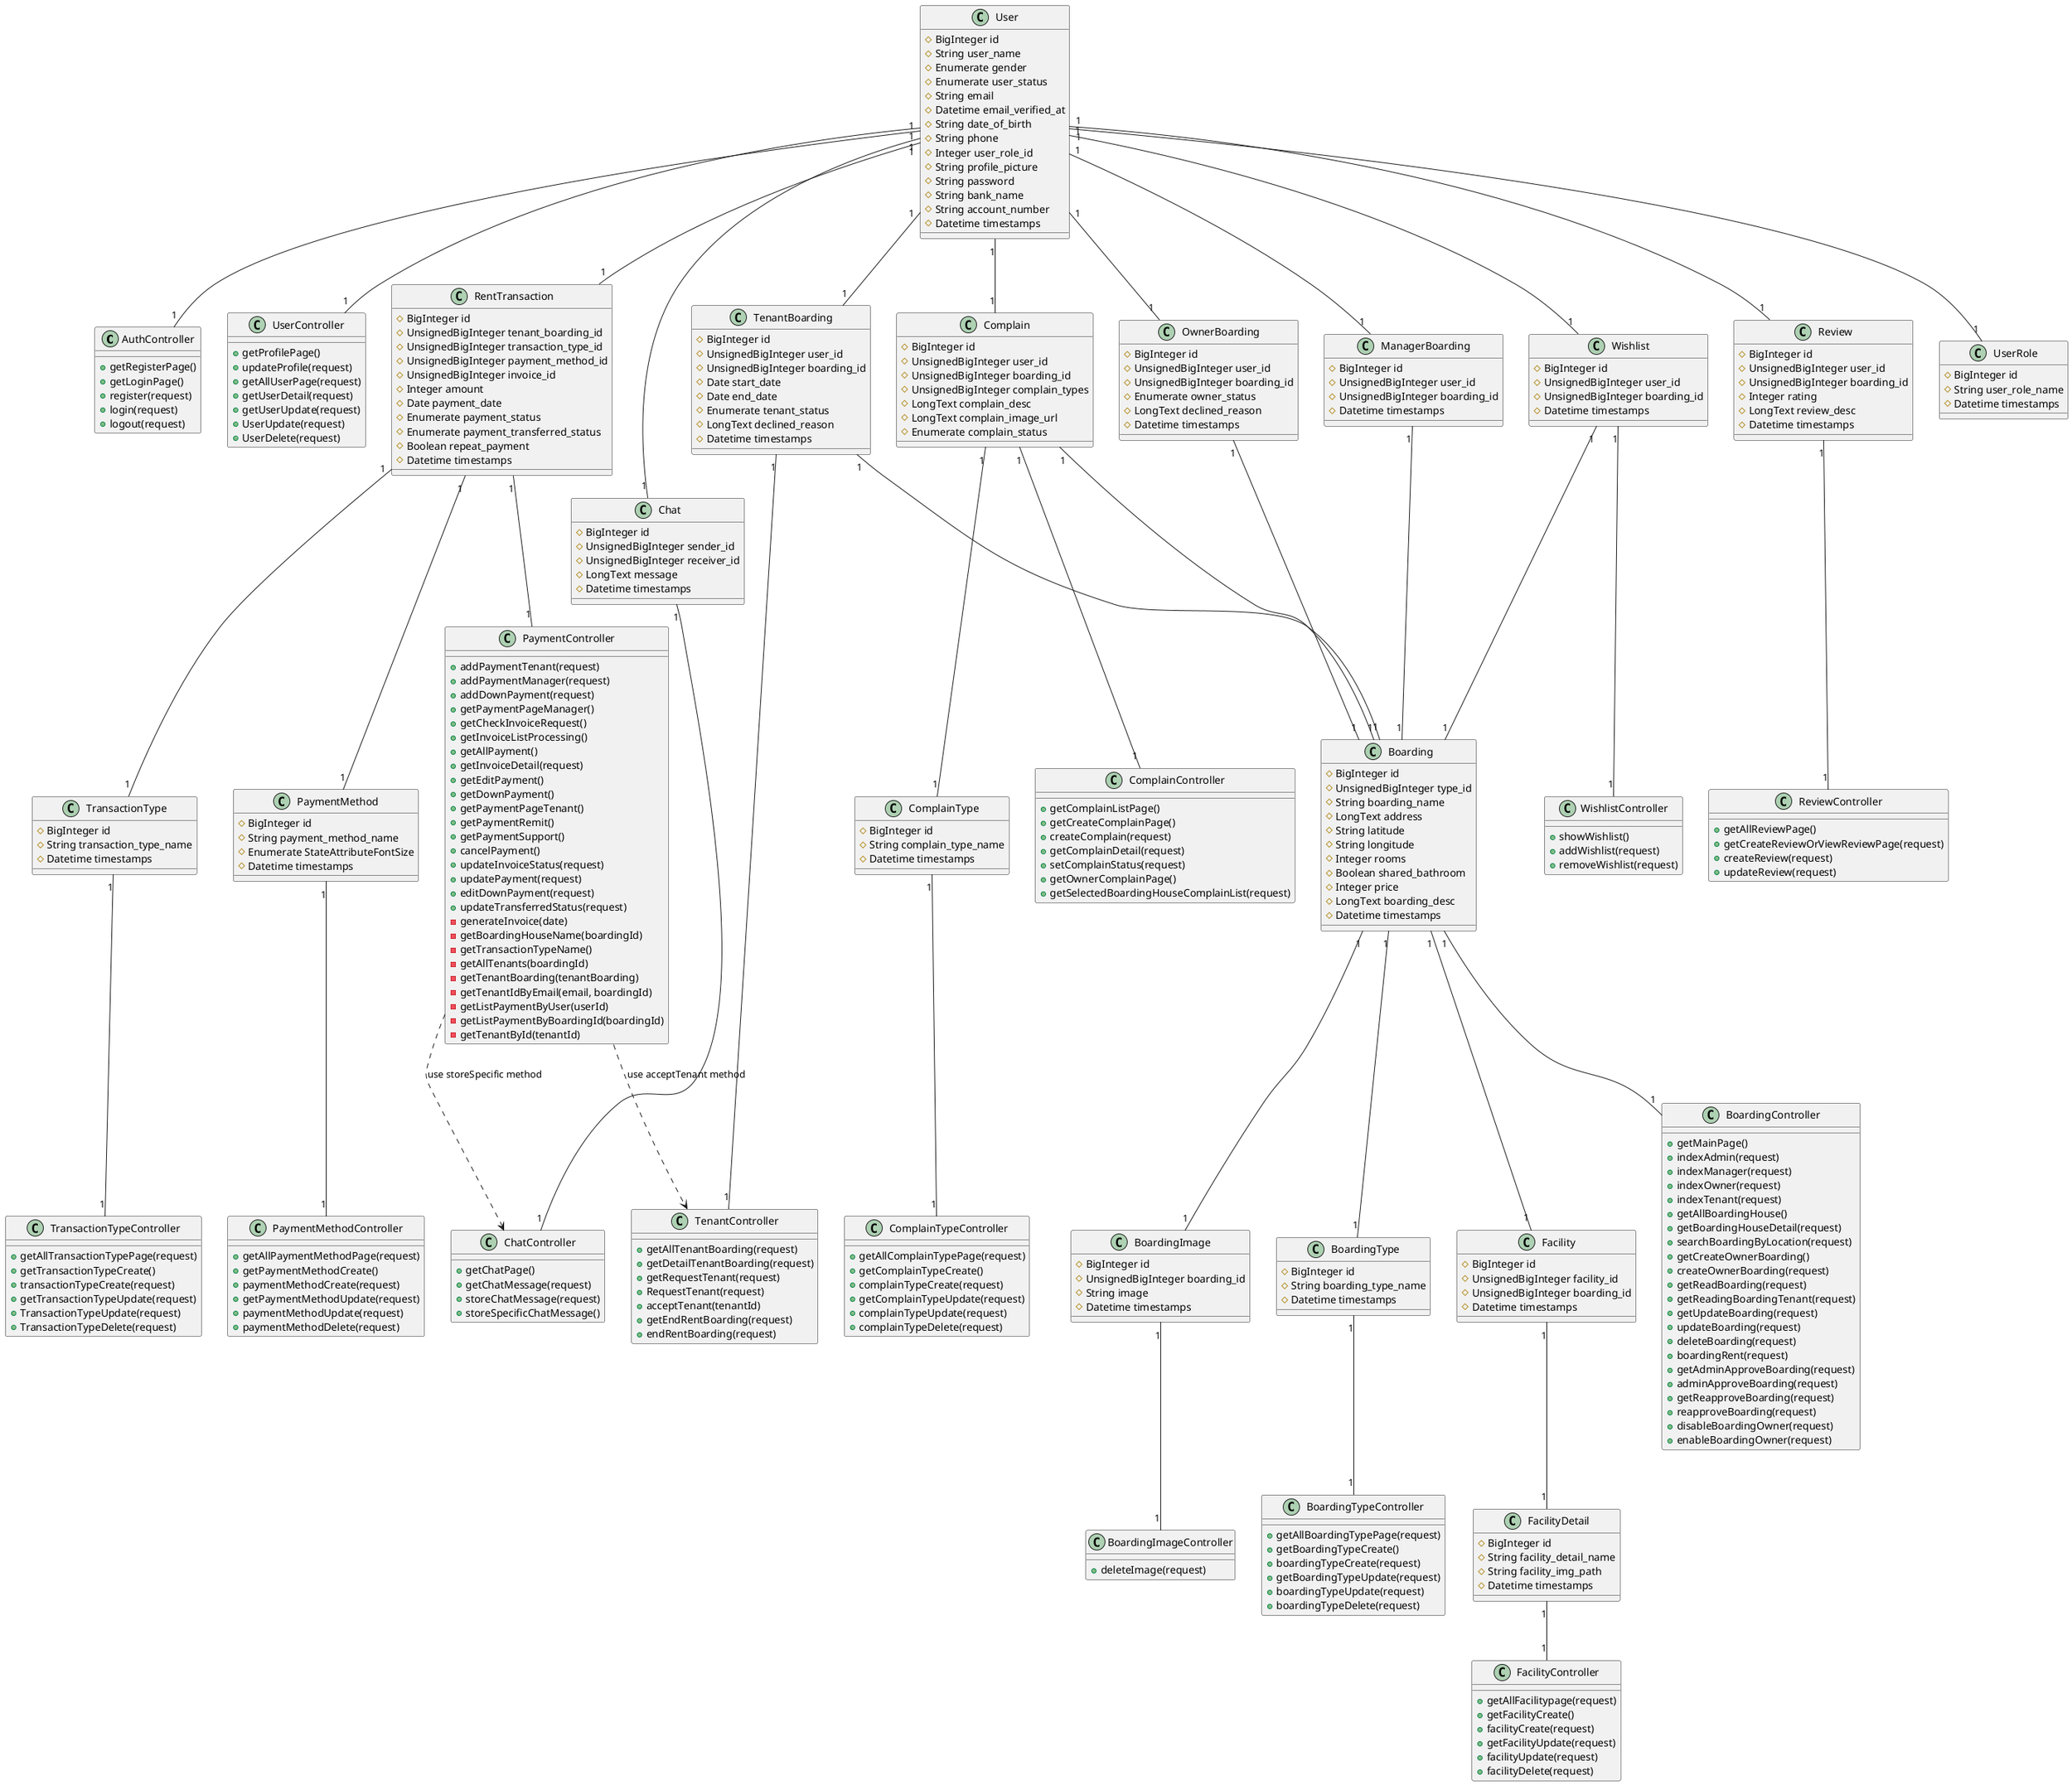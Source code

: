 @startuml
' Controller
class AuthController {
    +getRegisterPage()
    +getLoginPage()
    +register(request)
    +login(request)
    +logout(request)
}

class BoardingController {
    +getMainPage()
    +indexAdmin(request)
    +indexManager(request)
    +indexOwner(request)
    +indexTenant(request)
    +getAllBoardingHouse()
    +getBoardingHouseDetail(request)
    +searchBoardingByLocation(request)
    +getCreateOwnerBoarding()
    +createOwnerBoarding(request)
    +getReadBoarding(request)
    +getReadingBoardingTenant(request)
    +getUpdateBoarding(request)
    +updateBoarding(request)
    +deleteBoarding(request)
    +boardingRent(request)
    +getAdminApproveBoarding(request)
    +adminApproveBoarding(request)
    +getReapproveBoarding(request)
    +reapproveBoarding(request)
    +disableBoardingOwner(request)
    +enableBoardingOwner(request)
}

class BoardingImageController {
    +deleteImage(request)
}

class BoardingTypeController {
    +getAllBoardingTypePage(request)
    +getBoardingTypeCreate()
    +boardingTypeCreate(request)
    +getBoardingTypeUpdate(request)
    +boardingTypeUpdate(request)
    +boardingTypeDelete(request)
}

class ChatController {
    +getChatPage()
    +getChatMessage(request)
    +storeChatMessage(request)
    +storeSpecificChatMessage()
}

class ComplainController {
    +getComplainListPage()
    +getCreateComplainPage()
    +createComplain(request)
    +getComplainDetail(request)
    +setComplainStatus(request)
    +getOwnerComplainPage()
    +getSelectedBoardingHouseComplainList(request)
}

class ComplainTypeController {
    +getAllComplainTypePage(request)
    +getComplainTypeCreate()
    +complainTypeCreate(request)
    +getComplainTypeUpdate(request)
    +complainTypeUpdate(request)
    +complainTypeDelete(request)
}

class FacilityController {
    +getAllFacilitypage(request)
    +getFacilityCreate()
    +facilityCreate(request)
    +getFacilityUpdate(request)
    +facilityUpdate(request)
    +facilityDelete(request)
}
class PaymentController {
    +addPaymentTenant(request)
    +addPaymentManager(request)
    +addDownPayment(request)
    +getPaymentPageManager()
    +getCheckInvoiceRequest()
    +getInvoiceListProcessing()
    +getAllPayment()
    +getInvoiceDetail(request)
    +getEditPayment()
    +getDownPayment()
    +getPaymentPageTenant()
    +getPaymentRemit()
    +getPaymentSupport()
    +cancelPayment()
    +updateInvoiceStatus(request)
    +updatePayment(request)
    +editDownPayment(request)
    +updateTransferredStatus(request)
    -generateInvoice(date)
    -getBoardingHouseName(boardingId)
    -getTransactionTypeName()
    -getAllTenants(boardingId)
    -getTenantBoarding(tenantBoarding)
    -getTenantIdByEmail(email, boardingId)
    -getListPaymentByUser(userId)
    -getListPaymentByBoardingId(boardingId)
    -getTenantById(tenantId)
}

class PaymentMethodController {
    +getAllPaymentMethodPage(request)
    +getPaymentMethodCreate()
    +paymentMethodCreate(request)
    +getPaymentMethodUpdate(request)
    +paymentMethodUpdate(request)
    +paymentMethodDelete(request)
}

class ReviewController {
    +getAllReviewPage()
    +getCreateReviewOrViewReviewPage(request)
    +createReview(request)
    +updateReview(request)
}
class TenantController {
    +getAllTenantBoarding(request)
    +getDetailTenantBoarding(request)
    +getRequestTenant(request)
    +RequestTenant(request)
    +acceptTenant(tenantId)
    +getEndRentBoarding(request)
    +endRentBoarding(request)
}
class TransactionTypeController {
    +getAllTransactionTypePage(request)
    +getTransactionTypeCreate()
    +transactionTypeCreate(request)
    +getTransactionTypeUpdate(request)
    +TransactionTypeUpdate(request)
    +TransactionTypeDelete(request)
}
class UserController {
    +getProfilePage()
    +updateProfile(request)
    +getAllUserPage(request)
    +getUserDetail(request)
    +getUserUpdate(request)
    +UserUpdate(request)
    +UserDelete(request)
}
class WishlistController {
    +showWishlist()
    +addWishlist(request)
    +removeWishlist(request)
}

' Model
class Boarding {
    #BigInteger id
    #UnsignedBigInteger type_id
    #String boarding_name
    #LongText address
    #String latitude
    #String longitude
    #Integer rooms
    #Boolean shared_bathroom
    #Integer price
    #LongText boarding_desc
    #Datetime timestamps
}

class BoardingImage {
    #BigInteger id
    #UnsignedBigInteger boarding_id
    #String image
    #Datetime timestamps
}

class BoardingType {
    #BigInteger id
    #String boarding_type_name
    #Datetime timestamps
}

class Chat {
    #BigInteger id
    #UnsignedBigInteger sender_id
    #UnsignedBigInteger receiver_id
    #LongText message
    #Datetime timestamps
}

class Complain {
    #BigInteger id
    #UnsignedBigInteger user_id
    #UnsignedBigInteger boarding_id
    #UnsignedBigInteger complain_types
    #LongText complain_desc
    #LongText complain_image_url
    #Enumerate complain_status
}

class ComplainType {
    #BigInteger id
    #String complain_type_name
    #Datetime timestamps
}

class Facility {
    #BigInteger id
    #UnsignedBigInteger facility_id
    #UnsignedBigInteger boarding_id
    #Datetime timestamps
}

class FacilityDetail {
    #BigInteger id
    #String facility_detail_name
    #String facility_img_path
    #Datetime timestamps
}

class ManagerBoarding {
    #BigInteger id
    #UnsignedBigInteger user_id
    #UnsignedBigInteger boarding_id
    #Datetime timestamps
}

class OwnerBoarding {
    #BigInteger id
    #UnsignedBigInteger user_id
    #UnsignedBigInteger boarding_id
    #Enumerate owner_status
    #LongText declined_reason
    #Datetime timestamps
}

class PaymentMethod {
    #BigInteger id
    #String payment_method_name
    #Enumerate StateAttributeFontSize
    #Datetime timestamps
}

class RentTransaction {
    #BigInteger id
    #UnsignedBigInteger tenant_boarding_id
    #UnsignedBigInteger transaction_type_id
    #UnsignedBigInteger payment_method_id
    #UnsignedBigInteger invoice_id
    #Integer amount
    #Date payment_date
    #Enumerate payment_status
    #Enumerate payment_transferred_status
    #Boolean repeat_payment
    #Datetime timestamps
}

class Review {
    #BigInteger id
    #UnsignedBigInteger user_id
    #UnsignedBigInteger boarding_id
    #Integer rating
    #LongText review_desc
    #Datetime timestamps
}

class TenantBoarding {
    #BigInteger id
    #UnsignedBigInteger user_id
    #UnsignedBigInteger boarding_id
    #Date start_date
    #Date end_date
    #Enumerate tenant_status
    #LongText declined_reason
    #Datetime timestamps
}

class TransactionType {
    #BigInteger id
    #String transaction_type_name
    #Datetime timestamps
}

class User {
    #BigInteger id
    #String user_name
    #Enumerate gender
    #Enumerate user_status
    #String email
    #Datetime email_verified_at
    #String date_of_birth
    #String phone
    #Integer user_role_id
    #String profile_picture
    #String password
    #String bank_name
    #String account_number
    #Datetime timestamps
}

class UserRole {
    #BigInteger id
    #String user_role_name
    #Datetime timestamps
}

class Wishlist {
    #BigInteger id
    #UnsignedBigInteger user_id
    #UnsignedBigInteger boarding_id
    #Datetime timestamps
}

' Relationship
User "1"--"1" AuthController
User "1"--"1" UserController
Boarding "1"--"1" BoardingController
BoardingImage "1"--"1" BoardingImageController
BoardingType "1"--"1" BoardingTypeController
FacilityDetail "1"--"1" FacilityController
Wishlist "1"--"1" WishlistController
Chat "1"--"1" ChatController
Complain "1"--"1" ComplainController
ComplainType "1"--"1" ComplainTypeController
PaymentMethod "1"--"1" PaymentMethodController
TransactionType "1"--"1" TransactionTypeController
Review "1"--"1" ReviewController
RentTransaction "1"--"1" PaymentController
TenantBoarding "1"--"1" TenantController


User "1"--"1" UserRole
User "1"--"1" OwnerBoarding
OwnerBoarding "1"--"1" Boarding

User "1"--"1" ManagerBoarding
ManagerBoarding "1"--"1" Boarding

User "1"--"1" TenantBoarding
TenantBoarding "1"--"1" Boarding

User "1"--"1" Chat

User "1"--"1" Complain

User "1" -- "1" Wishlist

User "1"--"1" RentTransaction

User "1"--"1" Review

Complain "1"--"1" ComplainType

Boarding "1"--"1" BoardingImage
Boarding "1"--"1" BoardingType

Boarding "1"--"1" Facility
Facility "1"--"1" FacilityDetail

RentTransaction "1"--"1" TransactionType

RentTransaction "1"--"1" PaymentMethod

Wishlist "1"--"1" Boarding

Complain "1"--"1" Boarding

PaymentController ..> ChatController : use storeSpecific method
PaymentController ..> TenantController : use acceptTenant method
@enduml